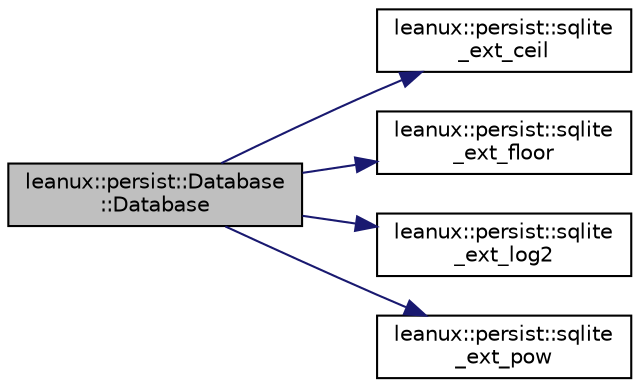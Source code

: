 digraph "leanux::persist::Database::Database"
{
 // LATEX_PDF_SIZE
  bgcolor="transparent";
  edge [fontname="Helvetica",fontsize="10",labelfontname="Helvetica",labelfontsize="10"];
  node [fontname="Helvetica",fontsize="10",shape=record];
  rankdir="LR";
  Node1 [label="leanux::persist::Database\l::Database",height=0.2,width=0.4,color="black", fillcolor="grey75", style="filled", fontcolor="black",tooltip="Constructor with explicit wait handler."];
  Node1 -> Node2 [color="midnightblue",fontsize="10",style="solid",fontname="Helvetica"];
  Node2 [label="leanux::persist::sqlite\l_ext_ceil",height=0.2,width=0.4,color="black",URL="$namespaceleanux_1_1persist.html#a3fdc591c3ca88dbec9d70795241d07e5",tooltip=" "];
  Node1 -> Node3 [color="midnightblue",fontsize="10",style="solid",fontname="Helvetica"];
  Node3 [label="leanux::persist::sqlite\l_ext_floor",height=0.2,width=0.4,color="black",URL="$namespaceleanux_1_1persist.html#a2d562542995cfc83c6a4c78b3bf33197",tooltip=" "];
  Node1 -> Node4 [color="midnightblue",fontsize="10",style="solid",fontname="Helvetica"];
  Node4 [label="leanux::persist::sqlite\l_ext_log2",height=0.2,width=0.4,color="black",URL="$namespaceleanux_1_1persist.html#a9eb9338f62757db1ab1c785fec870d7e",tooltip=" "];
  Node1 -> Node5 [color="midnightblue",fontsize="10",style="solid",fontname="Helvetica"];
  Node5 [label="leanux::persist::sqlite\l_ext_pow",height=0.2,width=0.4,color="black",URL="$namespaceleanux_1_1persist.html#aea0f19a3087b73d3f35b4b6a4607d003",tooltip=" "];
}
